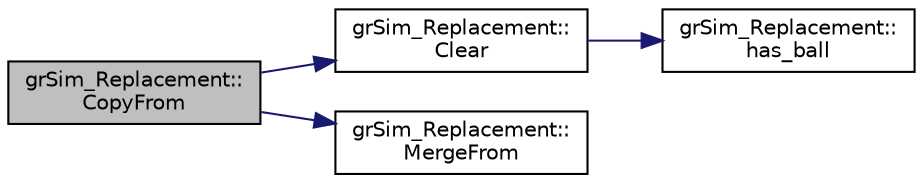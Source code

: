 digraph "grSim_Replacement::CopyFrom"
{
 // INTERACTIVE_SVG=YES
  edge [fontname="Helvetica",fontsize="10",labelfontname="Helvetica",labelfontsize="10"];
  node [fontname="Helvetica",fontsize="10",shape=record];
  rankdir="LR";
  Node1 [label="grSim_Replacement::\lCopyFrom",height=0.2,width=0.4,color="black", fillcolor="grey75", style="filled", fontcolor="black"];
  Node1 -> Node2 [color="midnightblue",fontsize="10",style="solid",fontname="Helvetica"];
  Node2 [label="grSim_Replacement::\lClear",height=0.2,width=0.4,color="black", fillcolor="white", style="filled",URL="$d0/de6/classgr_sim___replacement.html#ac2b660a59ef62b86ddc09fae33680cdd"];
  Node2 -> Node3 [color="midnightblue",fontsize="10",style="solid",fontname="Helvetica"];
  Node3 [label="grSim_Replacement::\lhas_ball",height=0.2,width=0.4,color="black", fillcolor="white", style="filled",URL="$d0/de6/classgr_sim___replacement.html#a6dafa8b517fa5cff32442de48a178c17"];
  Node1 -> Node4 [color="midnightblue",fontsize="10",style="solid",fontname="Helvetica"];
  Node4 [label="grSim_Replacement::\lMergeFrom",height=0.2,width=0.4,color="black", fillcolor="white", style="filled",URL="$d0/de6/classgr_sim___replacement.html#aff8bde3cf476499a107ff33b0760e951"];
}
